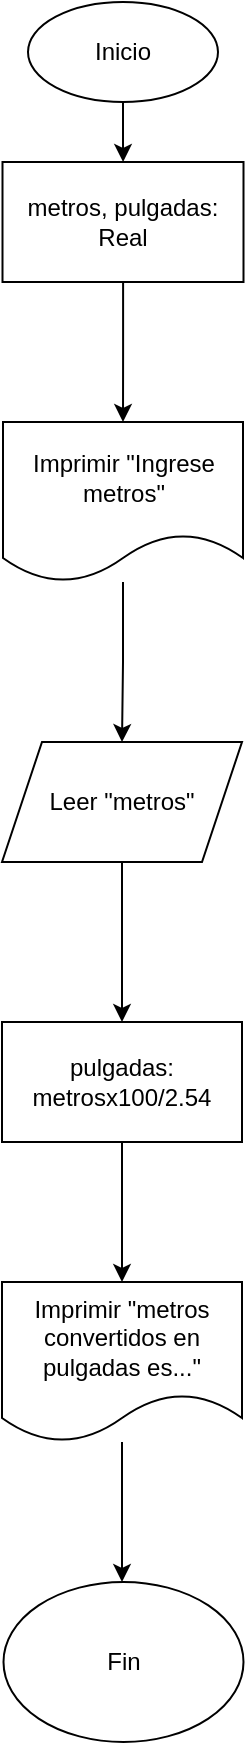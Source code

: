 <mxfile version="26.0.11">
  <diagram name="Página-1" id="eltGnicorVr5V49jCETT">
    <mxGraphModel dx="891" dy="446" grid="1" gridSize="10" guides="1" tooltips="1" connect="1" arrows="1" fold="1" page="1" pageScale="1" pageWidth="850" pageHeight="1100" math="0" shadow="0">
      <root>
        <mxCell id="0" />
        <mxCell id="1" parent="0" />
        <mxCell id="jTSlvcatVLy0HkBgPIwp-3" value="" style="edgeStyle=orthogonalEdgeStyle;rounded=0;orthogonalLoop=1;jettySize=auto;html=1;" edge="1" parent="1" source="jTSlvcatVLy0HkBgPIwp-1" target="jTSlvcatVLy0HkBgPIwp-2">
          <mxGeometry relative="1" as="geometry" />
        </mxCell>
        <mxCell id="jTSlvcatVLy0HkBgPIwp-1" value="Inicio" style="ellipse;whiteSpace=wrap;html=1;" vertex="1" parent="1">
          <mxGeometry x="403" y="100" width="95" height="50" as="geometry" />
        </mxCell>
        <mxCell id="jTSlvcatVLy0HkBgPIwp-5" value="" style="edgeStyle=orthogonalEdgeStyle;rounded=0;orthogonalLoop=1;jettySize=auto;html=1;" edge="1" parent="1" source="jTSlvcatVLy0HkBgPIwp-2" target="jTSlvcatVLy0HkBgPIwp-4">
          <mxGeometry relative="1" as="geometry" />
        </mxCell>
        <mxCell id="jTSlvcatVLy0HkBgPIwp-2" value="metros, pulgadas: Real" style="whiteSpace=wrap;html=1;" vertex="1" parent="1">
          <mxGeometry x="390.25" y="180" width="120.5" height="60" as="geometry" />
        </mxCell>
        <mxCell id="jTSlvcatVLy0HkBgPIwp-9" value="" style="edgeStyle=orthogonalEdgeStyle;rounded=0;orthogonalLoop=1;jettySize=auto;html=1;" edge="1" parent="1" source="jTSlvcatVLy0HkBgPIwp-4" target="jTSlvcatVLy0HkBgPIwp-8">
          <mxGeometry relative="1" as="geometry" />
        </mxCell>
        <mxCell id="jTSlvcatVLy0HkBgPIwp-4" value="Imprimir &quot;Ingrese metros&quot;" style="shape=document;whiteSpace=wrap;html=1;boundedLbl=1;" vertex="1" parent="1">
          <mxGeometry x="390.5" y="310" width="120" height="80" as="geometry" />
        </mxCell>
        <mxCell id="jTSlvcatVLy0HkBgPIwp-13" value="" style="edgeStyle=orthogonalEdgeStyle;rounded=0;orthogonalLoop=1;jettySize=auto;html=1;" edge="1" parent="1" source="jTSlvcatVLy0HkBgPIwp-8" target="jTSlvcatVLy0HkBgPIwp-12">
          <mxGeometry relative="1" as="geometry" />
        </mxCell>
        <mxCell id="jTSlvcatVLy0HkBgPIwp-8" value="Leer &quot;metros&quot;" style="shape=parallelogram;perimeter=parallelogramPerimeter;whiteSpace=wrap;html=1;fixedSize=1;" vertex="1" parent="1">
          <mxGeometry x="390" y="470" width="120" height="60" as="geometry" />
        </mxCell>
        <mxCell id="jTSlvcatVLy0HkBgPIwp-15" value="" style="edgeStyle=orthogonalEdgeStyle;rounded=0;orthogonalLoop=1;jettySize=auto;html=1;" edge="1" parent="1" source="jTSlvcatVLy0HkBgPIwp-12" target="jTSlvcatVLy0HkBgPIwp-14">
          <mxGeometry relative="1" as="geometry" />
        </mxCell>
        <mxCell id="jTSlvcatVLy0HkBgPIwp-12" value="pulgadas: metrosx100/2.54" style="whiteSpace=wrap;html=1;" vertex="1" parent="1">
          <mxGeometry x="390" y="610" width="120" height="60" as="geometry" />
        </mxCell>
        <mxCell id="jTSlvcatVLy0HkBgPIwp-17" value="" style="edgeStyle=orthogonalEdgeStyle;rounded=0;orthogonalLoop=1;jettySize=auto;html=1;" edge="1" parent="1" source="jTSlvcatVLy0HkBgPIwp-14">
          <mxGeometry relative="1" as="geometry">
            <mxPoint x="450" y="890" as="targetPoint" />
          </mxGeometry>
        </mxCell>
        <mxCell id="jTSlvcatVLy0HkBgPIwp-14" value="Imprimir &quot;metros convertidos en pulgadas es...&quot;" style="shape=document;whiteSpace=wrap;html=1;boundedLbl=1;" vertex="1" parent="1">
          <mxGeometry x="390" y="740" width="120" height="80" as="geometry" />
        </mxCell>
        <mxCell id="jTSlvcatVLy0HkBgPIwp-18" value="Fin" style="ellipse;whiteSpace=wrap;html=1;" vertex="1" parent="1">
          <mxGeometry x="390.75" y="890" width="120" height="80" as="geometry" />
        </mxCell>
      </root>
    </mxGraphModel>
  </diagram>
</mxfile>
